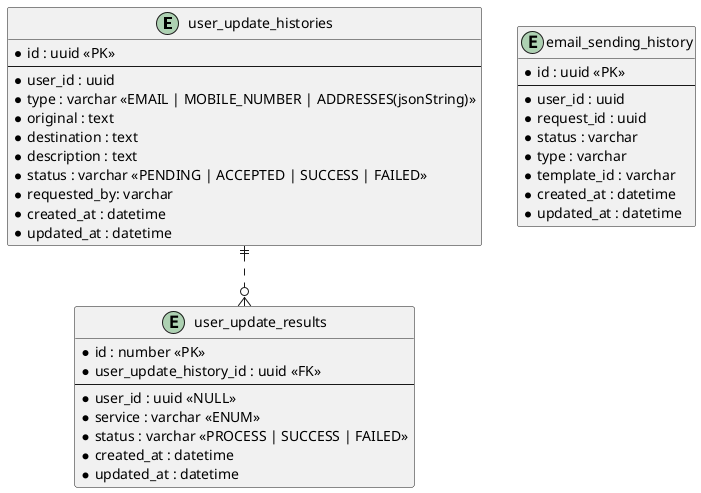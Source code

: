 @startuml update personal info table
  entity "user_update_histories" as history {
    *id : uuid <<PK>>
    --
    *user_id : uuid
    *type : varchar <<EMAIL | MOBILE_NUMBER | ADDRESSES(jsonString)>>
    *original : text
    *destination : text
    *description : text
    *status : varchar <<PENDING | ACCEPTED | SUCCESS | FAILED>>
    *requested_by: varchar
    *created_at : datetime
    *updated_at : datetime
  }

  entity "user_update_results" as result {
    *id : number <<PK>>
    *user_update_history_id : uuid <<FK>>
    --
    *user_id : uuid <<NULL>>
    *service : varchar <<ENUM>>
    *status : varchar <<PROCESS | SUCCESS | FAILED>>
    *created_at : datetime
    *updated_at : datetime
  }

  history ||..o{ result

  entity "email_sending_history" as emailHistory {
    *id : uuid <<PK>>
    --
    *user_id : uuid
    *request_id : uuid
    *status : varchar
    *type : varchar
    *template_id : varchar
    *created_at : datetime
    *updated_at : datetime
  }
@enduml
